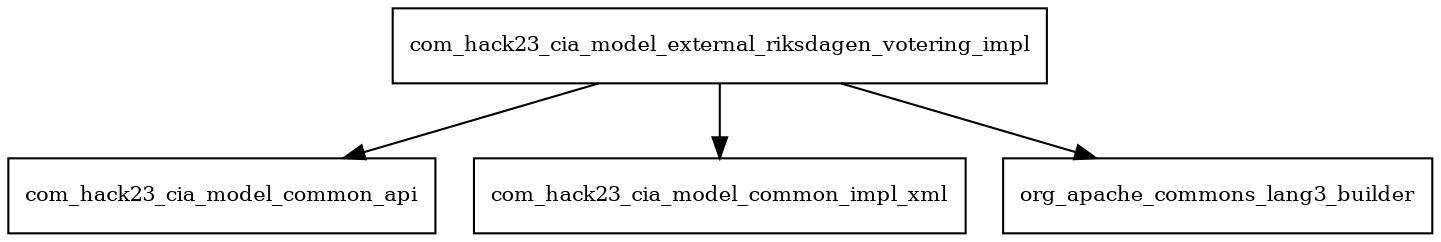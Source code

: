 digraph model_external_riksdagen_votering_impl_2019_8_18_SNAPSHOT_package_dependencies {
  node [shape = box, fontsize=10.0];
  com_hack23_cia_model_external_riksdagen_votering_impl -> com_hack23_cia_model_common_api;
  com_hack23_cia_model_external_riksdagen_votering_impl -> com_hack23_cia_model_common_impl_xml;
  com_hack23_cia_model_external_riksdagen_votering_impl -> org_apache_commons_lang3_builder;
}
